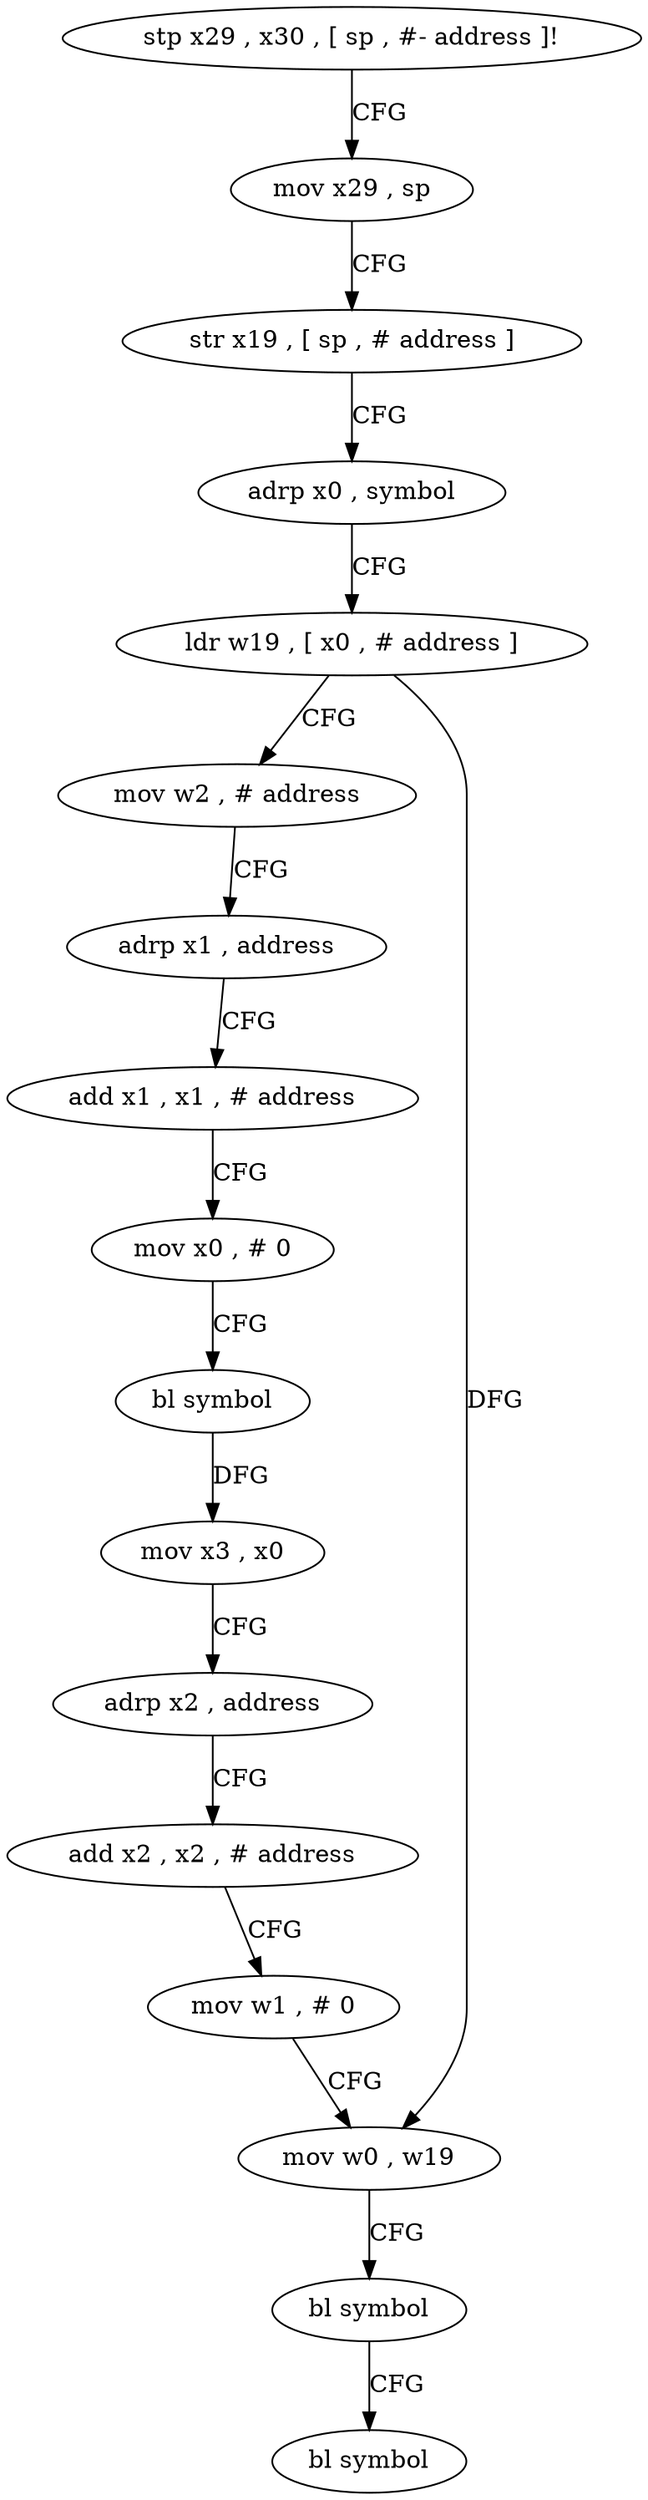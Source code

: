 digraph "func" {
"4214844" [label = "stp x29 , x30 , [ sp , #- address ]!" ]
"4214848" [label = "mov x29 , sp" ]
"4214852" [label = "str x19 , [ sp , # address ]" ]
"4214856" [label = "adrp x0 , symbol" ]
"4214860" [label = "ldr w19 , [ x0 , # address ]" ]
"4214864" [label = "mov w2 , # address" ]
"4214868" [label = "adrp x1 , address" ]
"4214872" [label = "add x1 , x1 , # address" ]
"4214876" [label = "mov x0 , # 0" ]
"4214880" [label = "bl symbol" ]
"4214884" [label = "mov x3 , x0" ]
"4214888" [label = "adrp x2 , address" ]
"4214892" [label = "add x2 , x2 , # address" ]
"4214896" [label = "mov w1 , # 0" ]
"4214900" [label = "mov w0 , w19" ]
"4214904" [label = "bl symbol" ]
"4214908" [label = "bl symbol" ]
"4214844" -> "4214848" [ label = "CFG" ]
"4214848" -> "4214852" [ label = "CFG" ]
"4214852" -> "4214856" [ label = "CFG" ]
"4214856" -> "4214860" [ label = "CFG" ]
"4214860" -> "4214864" [ label = "CFG" ]
"4214860" -> "4214900" [ label = "DFG" ]
"4214864" -> "4214868" [ label = "CFG" ]
"4214868" -> "4214872" [ label = "CFG" ]
"4214872" -> "4214876" [ label = "CFG" ]
"4214876" -> "4214880" [ label = "CFG" ]
"4214880" -> "4214884" [ label = "DFG" ]
"4214884" -> "4214888" [ label = "CFG" ]
"4214888" -> "4214892" [ label = "CFG" ]
"4214892" -> "4214896" [ label = "CFG" ]
"4214896" -> "4214900" [ label = "CFG" ]
"4214900" -> "4214904" [ label = "CFG" ]
"4214904" -> "4214908" [ label = "CFG" ]
}
